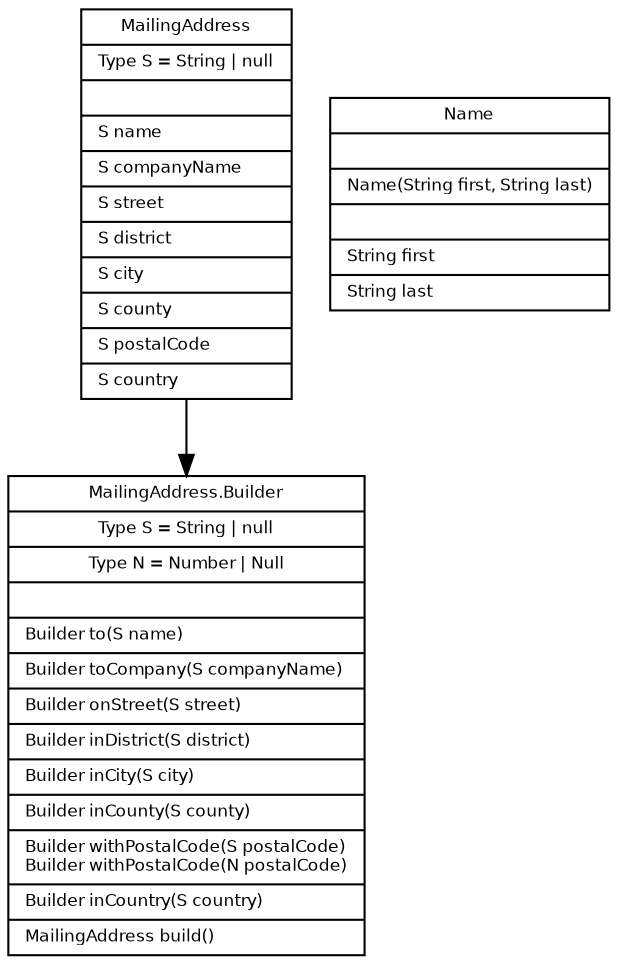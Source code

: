 digraph PersonalInformation {
   node [
      fontname="Bitstream Vera Sans"
      fontsize=8
      shape=record
   ]

   edge [
      fontname="Bitstream Vera Sans"
      fontsize=8
   ]

   MailingAddress [
      shape=record
      label="{MailingAddress|Type S = String \| null||S name\l|S companyName\l|S street\l|S district\l|S city\l|S county\l|S postalCode \l|S country \l}"
   ]

   MailingAddress_Builder [
      label="{MailingAddress.Builder|Type S = String \| null|Type N = Number \| Null||Builder to(S name)\l|Builder toCompany(S companyName)\l|Builder onStreet(S street)\l|Builder inDistrict(S district)\l|Builder inCity(S city)\l|Builder inCounty(S county)\l|Builder withPostalCode(S postalCode)\lBuilder withPostalCode(N postalCode)\l|Builder inCountry(S country)\l|MailingAddress build()\l}"
   ]

   Name [
      label="{Name||Name(String first, String last)\l||String first\l|String last\l}"
   ]

   MailingAddress -> MailingAddress_Builder
}
